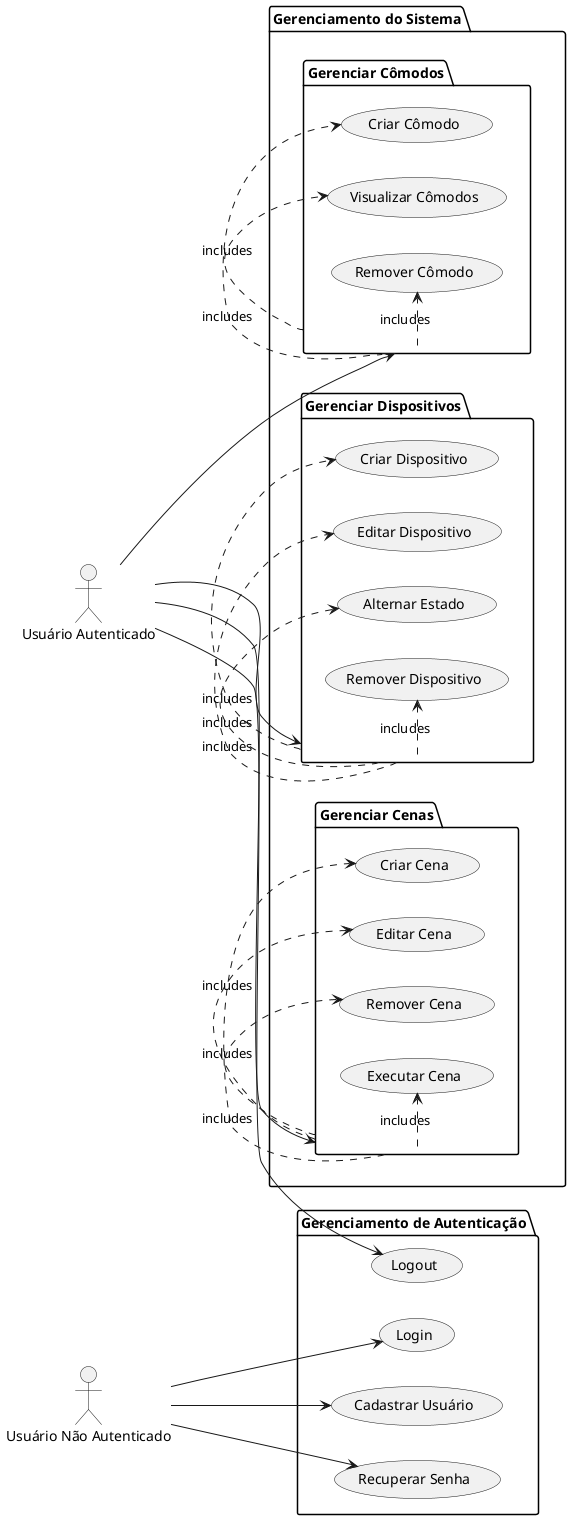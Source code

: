 @startuml
left to right direction
actor "Usuário Não Autenticado" as UGuest
actor "Usuário Autenticado" as UAuth

package "Gerenciamento de Autenticação" {
    UGuest --> (Login)
    UGuest --> (Cadastrar Usuário)
    UGuest --> (Recuperar Senha)
    UAuth --> (Logout)
}

package "Gerenciamento do Sistema" {
    UAuth --> (Gerenciar Cômodos)
    UAuth --> (Gerenciar Dispositivos)
    UAuth --> (Gerenciar Cenas)
}

package "Gerenciar Cômodos" {
    (Gerenciar Cômodos) .> (Criar Cômodo) : includes
    (Gerenciar Cômodos) .> (Visualizar Cômodos) : includes
    (Gerenciar Cômodos) .> (Remover Cômodo) : includes
}

package "Gerenciar Dispositivos" {
    (Gerenciar Dispositivos) .> (Criar Dispositivo) : includes
    (Gerenciar Dispositivos) .> (Editar Dispositivo) : includes
    (Gerenciar Dispositivos) .> (Alternar Estado) : includes
    (Gerenciar Dispositivos) .> (Remover Dispositivo) : includes
}

package "Gerenciar Cenas" {
    (Gerenciar Cenas) .> (Criar Cena) : includes
    (Gerenciar Cenas) .> (Editar Cena) : includes
    (Gerenciar Cenas) .> (Remover Cena) : includes
    (Gerenciar Cenas) .> (Executar Cena) : includes
}

@enduml